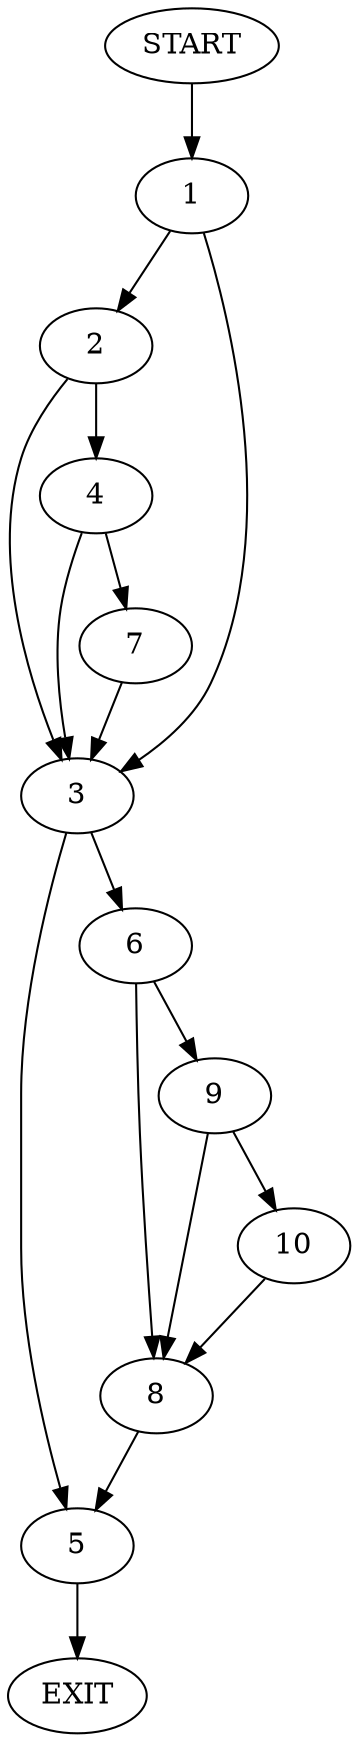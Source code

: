digraph {
0 [label="START"]
11 [label="EXIT"]
0 -> 1
1 -> 2
1 -> 3
2 -> 4
2 -> 3
3 -> 5
3 -> 6
4 -> 7
4 -> 3
7 -> 3
6 -> 8
6 -> 9
5 -> 11
8 -> 5
9 -> 8
9 -> 10
10 -> 8
}
